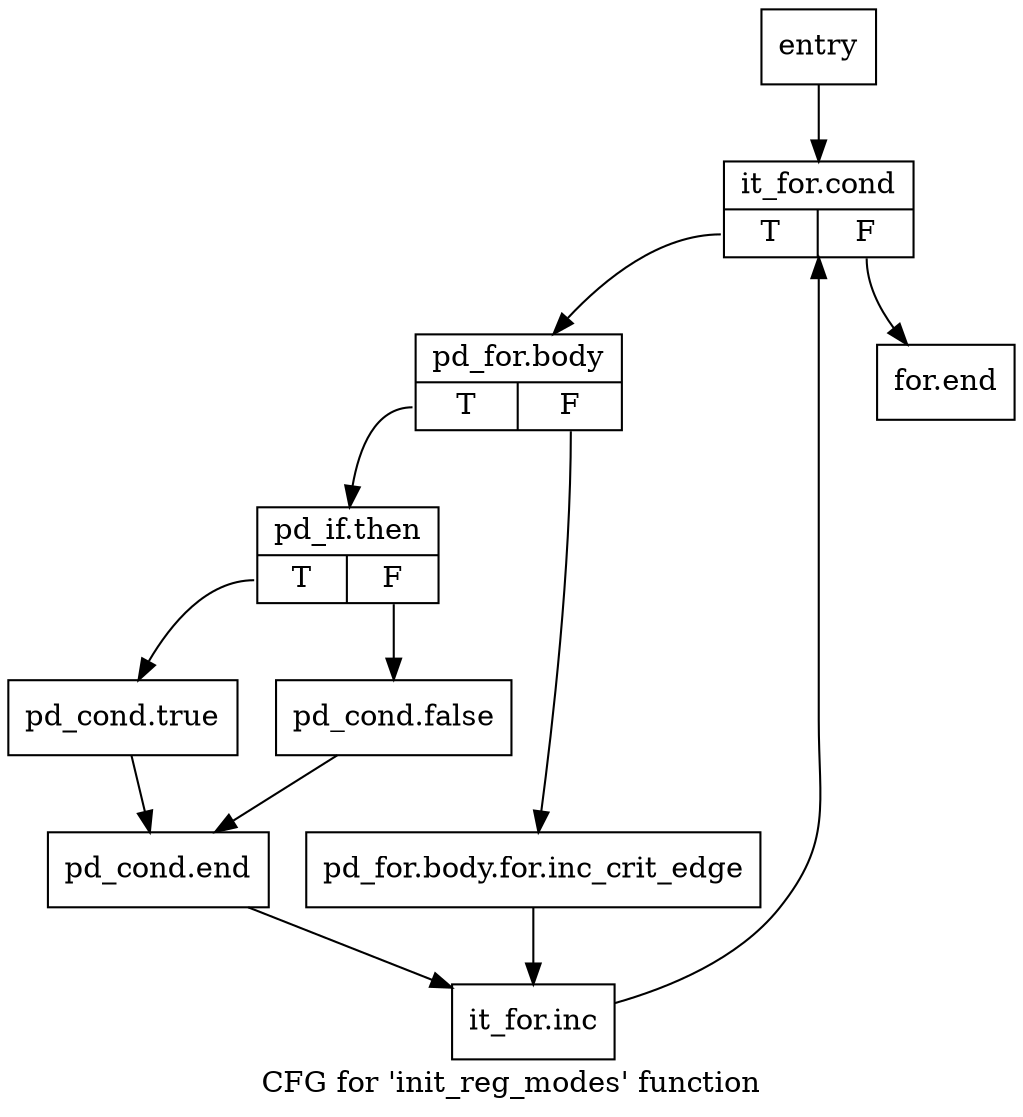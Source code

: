 digraph "CFG for 'init_reg_modes' function" {
	label="CFG for 'init_reg_modes' function";

	Node0x867f3d0 [shape=record,label="{entry}"];
	Node0x867f3d0 -> Node0x867f420;
	Node0x867f420 [shape=record,label="{it_for.cond|{<s0>T|<s1>F}}"];
	Node0x867f420:s0 -> Node0x867f470;
	Node0x867f420:s1 -> Node0x1a2be10;
	Node0x867f470 [shape=record,label="{pd_for.body|{<s0>T|<s1>F}}"];
	Node0x867f470:s0 -> Node0x1a2bc80;
	Node0x867f470:s1 -> Node0x1a2bc30;
	Node0x1a2bc30 [shape=record,label="{pd_for.body.for.inc_crit_edge}"];
	Node0x1a2bc30 -> Node0x1a2bdc0;
	Node0x1a2bc80 [shape=record,label="{pd_if.then|{<s0>T|<s1>F}}"];
	Node0x1a2bc80:s0 -> Node0x1a2bcd0;
	Node0x1a2bc80:s1 -> Node0x1a2bd20;
	Node0x1a2bcd0 [shape=record,label="{pd_cond.true}"];
	Node0x1a2bcd0 -> Node0x1a2bd70;
	Node0x1a2bd20 [shape=record,label="{pd_cond.false}"];
	Node0x1a2bd20 -> Node0x1a2bd70;
	Node0x1a2bd70 [shape=record,label="{pd_cond.end}"];
	Node0x1a2bd70 -> Node0x1a2bdc0;
	Node0x1a2bdc0 [shape=record,label="{it_for.inc}"];
	Node0x1a2bdc0 -> Node0x867f420;
	Node0x1a2be10 [shape=record,label="{for.end}"];
}
